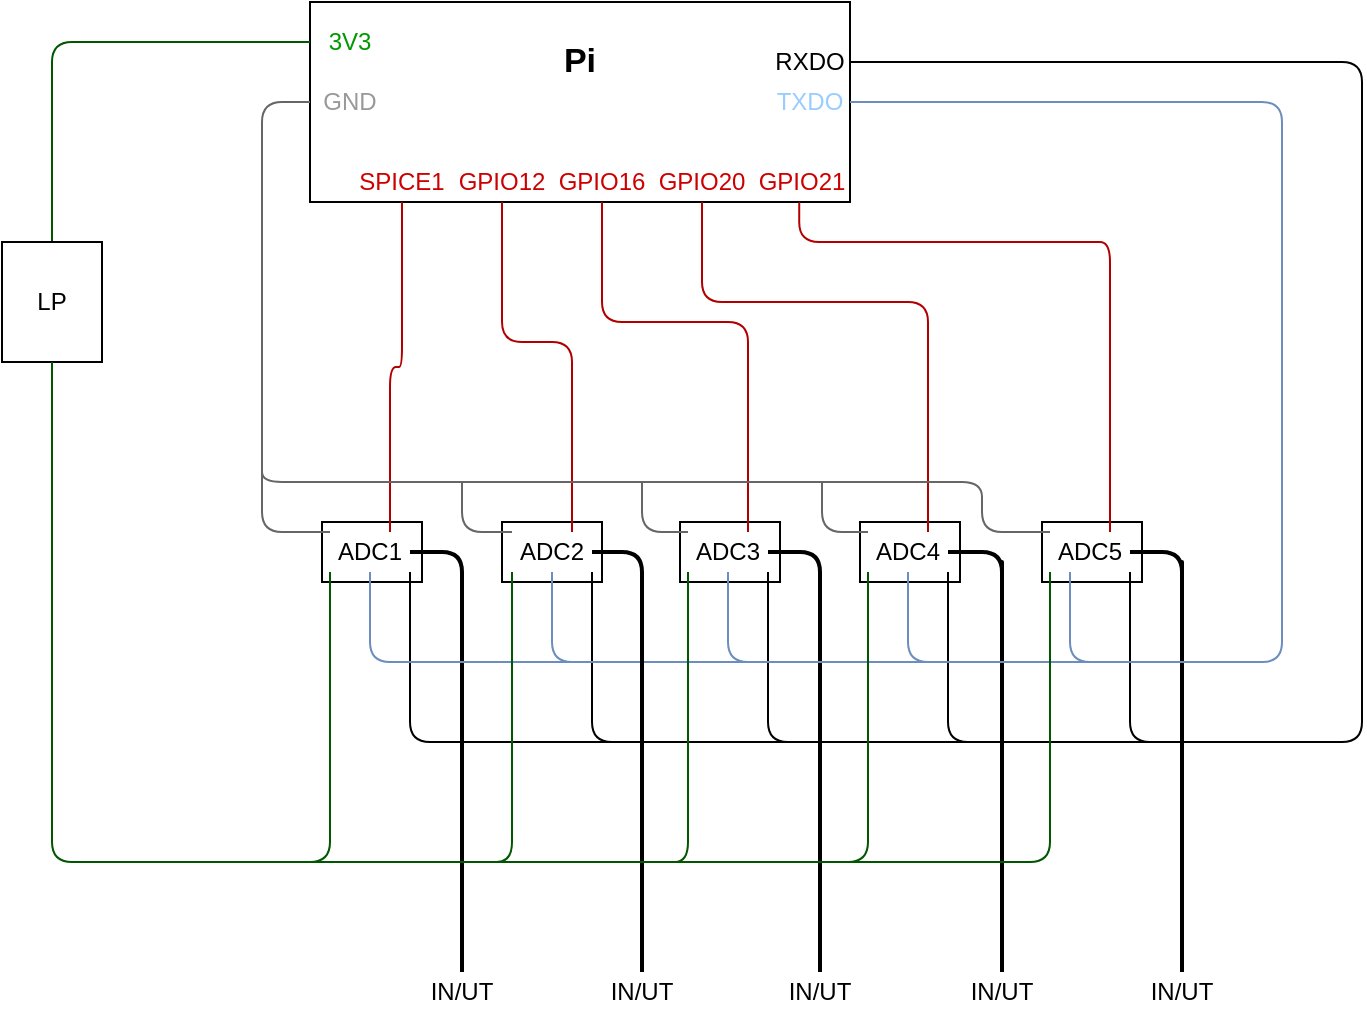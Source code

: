 <mxfile version="14.2.3" type="google"><diagram id="xXIr0CGiCb7SjamdmRSU" name="Page-1"><mxGraphModel dx="1434" dy="766" grid="1" gridSize="10" guides="1" tooltips="1" connect="1" arrows="1" fold="1" page="1" pageScale="1" pageWidth="827" pageHeight="1169" math="0" shadow="0"><root><mxCell id="0"/><mxCell id="1" parent="0"/><mxCell id="Fr9X4LuyM9GtlXNdpszm-6" value="" style="group" vertex="1" connectable="0" parent="1"><mxGeometry x="210" y="350" width="50" height="30" as="geometry"/></mxCell><mxCell id="Fr9X4LuyM9GtlXNdpszm-4" value="" style="rounded=0;whiteSpace=wrap;html=1;" vertex="1" parent="Fr9X4LuyM9GtlXNdpszm-6"><mxGeometry width="50" height="30" as="geometry"/></mxCell><mxCell id="Fr9X4LuyM9GtlXNdpszm-5" value="ADC1" style="text;html=1;strokeColor=none;fillColor=none;align=center;verticalAlign=middle;whiteSpace=wrap;rounded=0;" vertex="1" parent="Fr9X4LuyM9GtlXNdpszm-6"><mxGeometry x="4" y="5" width="40" height="20" as="geometry"/></mxCell><mxCell id="Fr9X4LuyM9GtlXNdpszm-7" value="" style="group" vertex="1" connectable="0" parent="1"><mxGeometry x="300" y="350" width="50" height="30" as="geometry"/></mxCell><mxCell id="Fr9X4LuyM9GtlXNdpszm-8" value="" style="rounded=0;whiteSpace=wrap;html=1;" vertex="1" parent="Fr9X4LuyM9GtlXNdpszm-7"><mxGeometry width="50" height="30" as="geometry"/></mxCell><mxCell id="Fr9X4LuyM9GtlXNdpszm-9" value="ADC2" style="text;html=1;strokeColor=none;fillColor=none;align=center;verticalAlign=middle;whiteSpace=wrap;rounded=0;" vertex="1" parent="Fr9X4LuyM9GtlXNdpszm-7"><mxGeometry x="5" y="5" width="40" height="20" as="geometry"/></mxCell><mxCell id="Fr9X4LuyM9GtlXNdpszm-10" value="" style="group" vertex="1" connectable="0" parent="1"><mxGeometry x="389" y="350" width="50" height="30" as="geometry"/></mxCell><mxCell id="Fr9X4LuyM9GtlXNdpszm-11" value="" style="rounded=0;whiteSpace=wrap;html=1;" vertex="1" parent="Fr9X4LuyM9GtlXNdpszm-10"><mxGeometry width="50" height="30" as="geometry"/></mxCell><mxCell id="Fr9X4LuyM9GtlXNdpszm-12" value="ADC3" style="text;html=1;strokeColor=none;fillColor=none;align=center;verticalAlign=middle;whiteSpace=wrap;rounded=0;" vertex="1" parent="Fr9X4LuyM9GtlXNdpszm-10"><mxGeometry x="4" y="5" width="40" height="20" as="geometry"/></mxCell><mxCell id="Fr9X4LuyM9GtlXNdpszm-76" style="edgeStyle=orthogonalEdgeStyle;rounded=1;orthogonalLoop=1;jettySize=auto;html=1;endArrow=none;endFill=0;fontColor=#999999;strokeWidth=2;" edge="1" parent="1" source="Fr9X4LuyM9GtlXNdpszm-85"><mxGeometry relative="1" as="geometry"><mxPoint x="550" y="569" as="targetPoint"/><Array as="points"><mxPoint x="550" y="365"/><mxPoint x="550" y="569"/></Array></mxGeometry></mxCell><mxCell id="Fr9X4LuyM9GtlXNdpszm-13" value="" style="group" vertex="1" connectable="0" parent="1"><mxGeometry x="479" y="350" width="50" height="30" as="geometry"/></mxCell><mxCell id="Fr9X4LuyM9GtlXNdpszm-14" value="" style="rounded=0;whiteSpace=wrap;html=1;" vertex="1" parent="Fr9X4LuyM9GtlXNdpszm-13"><mxGeometry width="50" height="30" as="geometry"/></mxCell><mxCell id="Fr9X4LuyM9GtlXNdpszm-15" value="ADC4" style="text;html=1;strokeColor=none;fillColor=none;align=center;verticalAlign=middle;whiteSpace=wrap;rounded=0;" vertex="1" parent="Fr9X4LuyM9GtlXNdpszm-13"><mxGeometry x="4" y="5" width="40" height="20" as="geometry"/></mxCell><mxCell id="Fr9X4LuyM9GtlXNdpszm-77" style="edgeStyle=orthogonalEdgeStyle;rounded=1;orthogonalLoop=1;jettySize=auto;html=1;endArrow=none;endFill=0;fontColor=#999999;strokeWidth=2;" edge="1" parent="1" source="Fr9X4LuyM9GtlXNdpszm-86"><mxGeometry relative="1" as="geometry"><mxPoint x="640" y="570" as="targetPoint"/><Array as="points"><mxPoint x="640" y="365"/><mxPoint x="640" y="570"/></Array></mxGeometry></mxCell><mxCell id="Fr9X4LuyM9GtlXNdpszm-16" value="" style="group" vertex="1" connectable="0" parent="1"><mxGeometry x="570" y="350" width="50" height="30" as="geometry"/></mxCell><mxCell id="Fr9X4LuyM9GtlXNdpszm-17" value="" style="rounded=0;whiteSpace=wrap;html=1;" vertex="1" parent="Fr9X4LuyM9GtlXNdpszm-16"><mxGeometry width="50" height="30" as="geometry"/></mxCell><mxCell id="Fr9X4LuyM9GtlXNdpszm-18" value="ADC5" style="text;html=1;strokeColor=none;fillColor=none;align=center;verticalAlign=middle;whiteSpace=wrap;rounded=0;" vertex="1" parent="Fr9X4LuyM9GtlXNdpszm-16"><mxGeometry x="4" y="5" width="40" height="20" as="geometry"/></mxCell><mxCell id="Fr9X4LuyM9GtlXNdpszm-79" style="edgeStyle=orthogonalEdgeStyle;rounded=1;orthogonalLoop=1;jettySize=auto;html=1;endArrow=none;endFill=0;fontColor=#999999;strokeWidth=2;" edge="1" parent="1" source="Fr9X4LuyM9GtlXNdpszm-83"><mxGeometry relative="1" as="geometry"><mxPoint x="370" y="570" as="targetPoint"/></mxGeometry></mxCell><mxCell id="Fr9X4LuyM9GtlXNdpszm-22" value="" style="group" vertex="1" connectable="0" parent="1"><mxGeometry x="354" y="90" width="120" height="150" as="geometry"/></mxCell><mxCell id="Fr9X4LuyM9GtlXNdpszm-1" value="" style="rounded=0;whiteSpace=wrap;html=1;" vertex="1" parent="Fr9X4LuyM9GtlXNdpszm-22"><mxGeometry x="-150" width="270" height="100" as="geometry"/></mxCell><mxCell id="Fr9X4LuyM9GtlXNdpszm-29" value="RXDO" style="text;html=1;strokeColor=none;fillColor=none;align=center;verticalAlign=middle;whiteSpace=wrap;rounded=0;" vertex="1" parent="Fr9X4LuyM9GtlXNdpszm-22"><mxGeometry x="80" y="20" width="40" height="20" as="geometry"/></mxCell><mxCell id="Fr9X4LuyM9GtlXNdpszm-41" value="&lt;font color=&quot;#99ccff&quot;&gt;TXDO&lt;/font&gt;" style="text;html=1;strokeColor=none;fillColor=none;align=center;verticalAlign=middle;whiteSpace=wrap;rounded=0;" vertex="1" parent="Fr9X4LuyM9GtlXNdpszm-22"><mxGeometry x="80" y="40" width="40" height="20" as="geometry"/></mxCell><mxCell id="Fr9X4LuyM9GtlXNdpszm-50" value="GPIO21" style="text;html=1;align=center;verticalAlign=middle;whiteSpace=wrap;rounded=0;fontColor=#CC0000;" vertex="1" parent="Fr9X4LuyM9GtlXNdpszm-22"><mxGeometry x="76" y="80" width="40" height="20" as="geometry"/></mxCell><mxCell id="Fr9X4LuyM9GtlXNdpszm-51" value="GPIO20" style="text;html=1;align=center;verticalAlign=middle;whiteSpace=wrap;rounded=0;fontColor=#CC0000;" vertex="1" parent="Fr9X4LuyM9GtlXNdpszm-22"><mxGeometry x="26" y="80" width="40" height="20" as="geometry"/></mxCell><mxCell id="Fr9X4LuyM9GtlXNdpszm-75" value="&lt;font&gt;GND&lt;/font&gt;" style="text;html=1;strokeColor=none;fillColor=none;align=center;verticalAlign=middle;whiteSpace=wrap;rounded=0;fontColor=#999999;labelBackgroundColor=#ffffff;" vertex="1" parent="Fr9X4LuyM9GtlXNdpszm-22"><mxGeometry x="-150" y="40" width="40" height="20" as="geometry"/></mxCell><mxCell id="Fr9X4LuyM9GtlXNdpszm-80" style="edgeStyle=orthogonalEdgeStyle;rounded=1;orthogonalLoop=1;jettySize=auto;html=1;endArrow=none;endFill=0;fontColor=#999999;strokeWidth=2;" edge="1" parent="1" source="Fr9X4LuyM9GtlXNdpszm-81"><mxGeometry relative="1" as="geometry"><mxPoint x="280" y="570" as="targetPoint"/></mxGeometry></mxCell><mxCell id="Fr9X4LuyM9GtlXNdpszm-23" style="edgeStyle=orthogonalEdgeStyle;rounded=1;orthogonalLoop=1;jettySize=auto;html=1;endArrow=none;endFill=0;entryX=1;entryY=1;entryDx=0;entryDy=0;" edge="1" parent="1" source="Fr9X4LuyM9GtlXNdpszm-1" target="Fr9X4LuyM9GtlXNdpszm-18"><mxGeometry relative="1" as="geometry"><mxPoint x="760" y="440" as="targetPoint"/><Array as="points"><mxPoint x="730" y="120"/><mxPoint x="730" y="460"/><mxPoint x="614" y="460"/></Array></mxGeometry></mxCell><mxCell id="Fr9X4LuyM9GtlXNdpszm-81" value="&lt;font color=&quot;#000000&quot;&gt;IN/UT&lt;/font&gt;" style="text;html=1;strokeColor=none;fillColor=none;align=center;verticalAlign=middle;whiteSpace=wrap;rounded=0;labelBackgroundColor=#ffffff;fontColor=#999999;" vertex="1" parent="1"><mxGeometry x="260" y="575" width="40" height="20" as="geometry"/></mxCell><mxCell id="Fr9X4LuyM9GtlXNdpszm-24" style="edgeStyle=orthogonalEdgeStyle;rounded=1;orthogonalLoop=1;jettySize=auto;html=1;exitX=1;exitY=1;exitDx=0;exitDy=0;endArrow=none;endFill=0;" edge="1" parent="1" source="Fr9X4LuyM9GtlXNdpszm-15"><mxGeometry relative="1" as="geometry"><mxPoint x="640" y="460" as="targetPoint"/><Array as="points"><mxPoint x="523" y="460"/></Array></mxGeometry></mxCell><mxCell id="Fr9X4LuyM9GtlXNdpszm-82" style="edgeStyle=orthogonalEdgeStyle;rounded=1;orthogonalLoop=1;jettySize=auto;html=1;endArrow=none;endFill=0;fontColor=#999999;strokeWidth=2;" edge="1" parent="1" source="Fr9X4LuyM9GtlXNdpszm-5" target="Fr9X4LuyM9GtlXNdpszm-81"><mxGeometry relative="1" as="geometry"><mxPoint x="280" y="570" as="targetPoint"/><mxPoint x="254" y="365" as="sourcePoint"/></mxGeometry></mxCell><mxCell id="Fr9X4LuyM9GtlXNdpszm-26" style="edgeStyle=orthogonalEdgeStyle;rounded=1;orthogonalLoop=1;jettySize=auto;html=1;exitX=1;exitY=1;exitDx=0;exitDy=0;endArrow=none;endFill=0;" edge="1" parent="1" source="Fr9X4LuyM9GtlXNdpszm-12"><mxGeometry relative="1" as="geometry"><mxPoint x="540" y="460" as="targetPoint"/><Array as="points"><mxPoint x="433" y="460"/></Array></mxGeometry></mxCell><mxCell id="Fr9X4LuyM9GtlXNdpszm-86" value="&lt;font color=&quot;#000000&quot;&gt;IN/UT&lt;/font&gt;" style="text;html=1;strokeColor=none;fillColor=none;align=center;verticalAlign=middle;whiteSpace=wrap;rounded=0;labelBackgroundColor=#ffffff;fontColor=#999999;" vertex="1" parent="1"><mxGeometry x="620" y="575" width="40" height="20" as="geometry"/></mxCell><mxCell id="Fr9X4LuyM9GtlXNdpszm-27" style="edgeStyle=orthogonalEdgeStyle;rounded=1;orthogonalLoop=1;jettySize=auto;html=1;exitX=1;exitY=1;exitDx=0;exitDy=0;endArrow=none;endFill=0;" edge="1" parent="1" source="Fr9X4LuyM9GtlXNdpszm-9"><mxGeometry relative="1" as="geometry"><mxPoint x="460" y="460" as="targetPoint"/><Array as="points"><mxPoint x="345" y="460"/></Array></mxGeometry></mxCell><mxCell id="Fr9X4LuyM9GtlXNdpszm-87" style="edgeStyle=orthogonalEdgeStyle;rounded=1;orthogonalLoop=1;jettySize=auto;html=1;endArrow=none;endFill=0;fontColor=#999999;strokeWidth=2;" edge="1" parent="1" source="Fr9X4LuyM9GtlXNdpszm-18" target="Fr9X4LuyM9GtlXNdpszm-86"><mxGeometry relative="1" as="geometry"><mxPoint x="640" y="570" as="targetPoint"/><mxPoint x="614" y="365" as="sourcePoint"/><Array as="points"/></mxGeometry></mxCell><mxCell id="Fr9X4LuyM9GtlXNdpszm-28" style="edgeStyle=orthogonalEdgeStyle;rounded=1;orthogonalLoop=1;jettySize=auto;html=1;exitX=1;exitY=1;exitDx=0;exitDy=0;endArrow=none;endFill=0;" edge="1" parent="1" source="Fr9X4LuyM9GtlXNdpszm-5"><mxGeometry relative="1" as="geometry"><mxPoint x="370" y="460" as="targetPoint"/><Array as="points"><mxPoint x="254" y="460"/></Array></mxGeometry></mxCell><mxCell id="Fr9X4LuyM9GtlXNdpszm-85" value="&lt;font color=&quot;#000000&quot;&gt;IN/UT&lt;/font&gt;" style="text;html=1;strokeColor=none;fillColor=none;align=center;verticalAlign=middle;whiteSpace=wrap;rounded=0;labelBackgroundColor=#ffffff;fontColor=#999999;" vertex="1" parent="1"><mxGeometry x="530" y="575" width="40" height="20" as="geometry"/></mxCell><mxCell id="Fr9X4LuyM9GtlXNdpszm-34" style="edgeStyle=orthogonalEdgeStyle;rounded=1;orthogonalLoop=1;jettySize=auto;html=1;endArrow=none;endFill=0;fillColor=#dae8fc;strokeColor=#6c8ebf;" edge="1" parent="1" source="Fr9X4LuyM9GtlXNdpszm-1"><mxGeometry relative="1" as="geometry"><mxPoint x="650" y="420" as="targetPoint"/><Array as="points"><mxPoint x="690" y="140"/><mxPoint x="690" y="420"/></Array></mxGeometry></mxCell><mxCell id="Fr9X4LuyM9GtlXNdpszm-88" style="edgeStyle=orthogonalEdgeStyle;rounded=1;orthogonalLoop=1;jettySize=auto;html=1;endArrow=none;endFill=0;fontColor=#999999;strokeWidth=2;" edge="1" parent="1" source="Fr9X4LuyM9GtlXNdpszm-15" target="Fr9X4LuyM9GtlXNdpszm-85"><mxGeometry relative="1" as="geometry"><mxPoint x="550" y="569" as="targetPoint"/><mxPoint x="523" y="365" as="sourcePoint"/><Array as="points"/></mxGeometry></mxCell><mxCell id="Fr9X4LuyM9GtlXNdpszm-36" style="edgeStyle=orthogonalEdgeStyle;rounded=1;orthogonalLoop=1;jettySize=auto;html=1;endArrow=none;endFill=0;fillColor=#dae8fc;strokeColor=#6c8ebf;" edge="1" parent="1" source="Fr9X4LuyM9GtlXNdpszm-18"><mxGeometry relative="1" as="geometry"><mxPoint x="660" y="420" as="targetPoint"/><Array as="points"><mxPoint x="584" y="420"/></Array></mxGeometry></mxCell><mxCell id="Fr9X4LuyM9GtlXNdpszm-84" value="&lt;font color=&quot;#000000&quot;&gt;IN/UT&lt;/font&gt;" style="text;html=1;strokeColor=none;fillColor=none;align=center;verticalAlign=middle;whiteSpace=wrap;rounded=0;labelBackgroundColor=#ffffff;fontColor=#999999;" vertex="1" parent="1"><mxGeometry x="439" y="575" width="40" height="20" as="geometry"/></mxCell><mxCell id="Fr9X4LuyM9GtlXNdpszm-37" style="edgeStyle=orthogonalEdgeStyle;rounded=1;orthogonalLoop=1;jettySize=auto;html=1;exitX=0.5;exitY=1;exitDx=0;exitDy=0;endArrow=none;endFill=0;fillColor=#dae8fc;strokeColor=#6c8ebf;" edge="1" parent="1" source="Fr9X4LuyM9GtlXNdpszm-15"><mxGeometry relative="1" as="geometry"><mxPoint x="610" y="420" as="targetPoint"/><Array as="points"><mxPoint x="503" y="420"/></Array></mxGeometry></mxCell><mxCell id="Fr9X4LuyM9GtlXNdpszm-89" style="edgeStyle=orthogonalEdgeStyle;rounded=1;orthogonalLoop=1;jettySize=auto;html=1;endArrow=none;endFill=0;fontColor=#999999;strokeWidth=2;" edge="1" parent="1" source="Fr9X4LuyM9GtlXNdpszm-12" target="Fr9X4LuyM9GtlXNdpszm-84"><mxGeometry relative="1" as="geometry"><mxPoint x="460" y="570" as="targetPoint"/><mxPoint x="433" y="365" as="sourcePoint"/></mxGeometry></mxCell><mxCell id="Fr9X4LuyM9GtlXNdpszm-38" style="edgeStyle=orthogonalEdgeStyle;rounded=1;orthogonalLoop=1;jettySize=auto;html=1;exitX=0.5;exitY=1;exitDx=0;exitDy=0;endArrow=none;endFill=0;fillColor=#dae8fc;strokeColor=#6c8ebf;" edge="1" parent="1" source="Fr9X4LuyM9GtlXNdpszm-12"><mxGeometry relative="1" as="geometry"><mxPoint x="530" y="420" as="targetPoint"/><Array as="points"><mxPoint x="413" y="420"/></Array></mxGeometry></mxCell><mxCell id="Fr9X4LuyM9GtlXNdpszm-83" value="&lt;font color=&quot;#000000&quot;&gt;IN/UT&lt;/font&gt;" style="text;html=1;strokeColor=none;fillColor=none;align=center;verticalAlign=middle;whiteSpace=wrap;rounded=0;labelBackgroundColor=#ffffff;fontColor=#999999;" vertex="1" parent="1"><mxGeometry x="350" y="575" width="40" height="20" as="geometry"/></mxCell><mxCell id="Fr9X4LuyM9GtlXNdpszm-39" style="edgeStyle=orthogonalEdgeStyle;rounded=1;orthogonalLoop=1;jettySize=auto;html=1;exitX=0.5;exitY=1;exitDx=0;exitDy=0;endArrow=none;endFill=0;fillColor=#dae8fc;strokeColor=#6c8ebf;" edge="1" parent="1" source="Fr9X4LuyM9GtlXNdpszm-9"><mxGeometry relative="1" as="geometry"><mxPoint x="430" y="420" as="targetPoint"/><Array as="points"><mxPoint x="325" y="420"/></Array></mxGeometry></mxCell><mxCell id="Fr9X4LuyM9GtlXNdpszm-90" style="edgeStyle=orthogonalEdgeStyle;rounded=1;orthogonalLoop=1;jettySize=auto;html=1;endArrow=none;endFill=0;fontColor=#999999;strokeWidth=2;" edge="1" parent="1" source="Fr9X4LuyM9GtlXNdpszm-9" target="Fr9X4LuyM9GtlXNdpszm-83"><mxGeometry relative="1" as="geometry"><mxPoint x="370" y="570" as="targetPoint"/><mxPoint x="345" y="365" as="sourcePoint"/></mxGeometry></mxCell><mxCell id="Fr9X4LuyM9GtlXNdpszm-40" style="edgeStyle=orthogonalEdgeStyle;rounded=1;orthogonalLoop=1;jettySize=auto;html=1;exitX=0.5;exitY=1;exitDx=0;exitDy=0;endArrow=none;endFill=0;fillColor=#dae8fc;strokeColor=#6c8ebf;" edge="1" parent="1" source="Fr9X4LuyM9GtlXNdpszm-5"><mxGeometry relative="1" as="geometry"><mxPoint x="350" y="420" as="targetPoint"/><Array as="points"><mxPoint x="234" y="420"/></Array></mxGeometry></mxCell><mxCell id="Fr9X4LuyM9GtlXNdpszm-43" style="edgeStyle=orthogonalEdgeStyle;rounded=1;orthogonalLoop=1;jettySize=auto;html=1;exitX=0.5;exitY=1;exitDx=0;exitDy=0;entryX=0.75;entryY=0;entryDx=0;entryDy=0;endArrow=none;endFill=0;fillColor=#e51400;strokeColor=#B20000;" edge="1" parent="1" source="Fr9X4LuyM9GtlXNdpszm-51" target="Fr9X4LuyM9GtlXNdpszm-15"><mxGeometry relative="1" as="geometry"><Array as="points"><mxPoint x="400" y="240"/><mxPoint x="513" y="240"/></Array></mxGeometry></mxCell><mxCell id="Fr9X4LuyM9GtlXNdpszm-44" style="edgeStyle=orthogonalEdgeStyle;rounded=1;orthogonalLoop=1;jettySize=auto;html=1;exitX=0.5;exitY=1;exitDx=0;exitDy=0;entryX=0.75;entryY=0;entryDx=0;entryDy=0;endArrow=none;endFill=0;fillColor=#e51400;strokeColor=#B20000;" edge="1" parent="1" source="Fr9X4LuyM9GtlXNdpszm-52" target="Fr9X4LuyM9GtlXNdpszm-12"><mxGeometry relative="1" as="geometry"><Array as="points"><mxPoint x="350" y="250"/><mxPoint x="423" y="250"/></Array></mxGeometry></mxCell><mxCell id="Fr9X4LuyM9GtlXNdpszm-46" style="edgeStyle=orthogonalEdgeStyle;rounded=1;orthogonalLoop=1;jettySize=auto;html=1;exitX=0.75;exitY=0;exitDx=0;exitDy=0;entryX=0.906;entryY=1.001;entryDx=0;entryDy=0;endArrow=none;endFill=0;entryPerimeter=0;fillColor=#e51400;strokeColor=#B20000;" edge="1" parent="1" source="Fr9X4LuyM9GtlXNdpszm-18" target="Fr9X4LuyM9GtlXNdpszm-1"><mxGeometry relative="1" as="geometry"><Array as="points"><mxPoint x="594" y="210"/><mxPoint x="449" y="210"/><mxPoint x="449" y="190"/></Array></mxGeometry></mxCell><mxCell id="Fr9X4LuyM9GtlXNdpszm-48" style="edgeStyle=orthogonalEdgeStyle;rounded=1;orthogonalLoop=1;jettySize=auto;html=1;exitX=0.75;exitY=0;exitDx=0;exitDy=0;entryX=0.5;entryY=1;entryDx=0;entryDy=0;endArrow=none;endFill=0;fillColor=#e51400;strokeColor=#B20000;" edge="1" parent="1" source="Fr9X4LuyM9GtlXNdpszm-9" target="Fr9X4LuyM9GtlXNdpszm-53"><mxGeometry relative="1" as="geometry"><Array as="points"><mxPoint x="335" y="260"/><mxPoint x="300" y="260"/></Array></mxGeometry></mxCell><mxCell id="Fr9X4LuyM9GtlXNdpszm-49" style="edgeStyle=orthogonalEdgeStyle;rounded=1;orthogonalLoop=1;jettySize=auto;html=1;exitX=0.75;exitY=0;exitDx=0;exitDy=0;entryX=0.5;entryY=1;entryDx=0;entryDy=0;endArrow=none;endFill=0;fillColor=#e51400;strokeColor=#B20000;" edge="1" parent="1" source="Fr9X4LuyM9GtlXNdpszm-5" target="Fr9X4LuyM9GtlXNdpszm-54"><mxGeometry relative="1" as="geometry"/></mxCell><mxCell id="Fr9X4LuyM9GtlXNdpszm-53" value="GPIO12" style="text;html=1;align=center;verticalAlign=middle;whiteSpace=wrap;rounded=0;fontColor=#CC0000;" vertex="1" parent="1"><mxGeometry x="280" y="170" width="40" height="20" as="geometry"/></mxCell><mxCell id="Fr9X4LuyM9GtlXNdpszm-52" value="GPIO16" style="text;html=1;align=center;verticalAlign=middle;whiteSpace=wrap;rounded=0;fontColor=#CC0000;" vertex="1" parent="1"><mxGeometry x="330" y="170" width="40" height="20" as="geometry"/></mxCell><mxCell id="Fr9X4LuyM9GtlXNdpszm-54" value="SPICE1" style="text;html=1;align=center;verticalAlign=middle;whiteSpace=wrap;rounded=0;fontColor=#CC0000;" vertex="1" parent="1"><mxGeometry x="230" y="170" width="40" height="20" as="geometry"/></mxCell><mxCell id="Fr9X4LuyM9GtlXNdpszm-55" style="edgeStyle=orthogonalEdgeStyle;rounded=1;orthogonalLoop=1;jettySize=auto;html=1;exitX=0;exitY=0.5;exitDx=0;exitDy=0;endArrow=none;endFill=0;fillColor=#008a00;strokeColor=#005700;" edge="1" parent="1" source="Fr9X4LuyM9GtlXNdpszm-74" target="Fr9X4LuyM9GtlXNdpszm-56"><mxGeometry relative="1" as="geometry"><mxPoint x="40" y="240" as="targetPoint"/></mxGeometry></mxCell><mxCell id="Fr9X4LuyM9GtlXNdpszm-56" value="" style="rounded=0;whiteSpace=wrap;html=1;" vertex="1" parent="1"><mxGeometry x="50" y="210" width="50" height="60" as="geometry"/></mxCell><mxCell id="Fr9X4LuyM9GtlXNdpszm-60" style="edgeStyle=orthogonalEdgeStyle;rounded=1;orthogonalLoop=1;jettySize=auto;html=1;exitX=0;exitY=0;exitDx=0;exitDy=0;endArrow=none;endFill=0;gradientColor=#b3b3b3;fillColor=#f5f5f5;strokeColor=#666666;" edge="1" parent="1" source="Fr9X4LuyM9GtlXNdpszm-9"><mxGeometry relative="1" as="geometry"><mxPoint x="280" y="330" as="targetPoint"/></mxGeometry></mxCell><mxCell id="Fr9X4LuyM9GtlXNdpszm-61" style="edgeStyle=orthogonalEdgeStyle;rounded=1;orthogonalLoop=1;jettySize=auto;html=1;exitX=0;exitY=0;exitDx=0;exitDy=0;endArrow=none;endFill=0;gradientColor=#b3b3b3;fillColor=#f5f5f5;strokeColor=#666666;" edge="1" parent="1" source="Fr9X4LuyM9GtlXNdpszm-12"><mxGeometry relative="1" as="geometry"><mxPoint x="370" y="330" as="targetPoint"/></mxGeometry></mxCell><mxCell id="Fr9X4LuyM9GtlXNdpszm-62" style="edgeStyle=orthogonalEdgeStyle;rounded=1;orthogonalLoop=1;jettySize=auto;html=1;exitX=0;exitY=0;exitDx=0;exitDy=0;endArrow=none;endFill=0;gradientColor=#b3b3b3;fillColor=#f5f5f5;strokeColor=#666666;" edge="1" parent="1" source="Fr9X4LuyM9GtlXNdpszm-15"><mxGeometry relative="1" as="geometry"><mxPoint x="460" y="330" as="targetPoint"/></mxGeometry></mxCell><mxCell id="Fr9X4LuyM9GtlXNdpszm-64" style="edgeStyle=orthogonalEdgeStyle;rounded=1;orthogonalLoop=1;jettySize=auto;html=1;exitX=0;exitY=0;exitDx=0;exitDy=0;endArrow=none;endFill=0;gradientColor=#b3b3b3;fillColor=#f5f5f5;strokeColor=#666666;" edge="1" parent="1" source="Fr9X4LuyM9GtlXNdpszm-18"><mxGeometry relative="1" as="geometry"><mxPoint x="180" y="320" as="targetPoint"/><Array as="points"><mxPoint x="540" y="355"/><mxPoint x="540" y="330"/></Array></mxGeometry></mxCell><mxCell id="Fr9X4LuyM9GtlXNdpszm-65" style="edgeStyle=orthogonalEdgeStyle;rounded=1;orthogonalLoop=1;jettySize=auto;html=1;exitX=0;exitY=0.5;exitDx=0;exitDy=0;endArrow=none;endFill=0;entryX=0;entryY=0;entryDx=0;entryDy=0;gradientColor=#b3b3b3;fillColor=#f5f5f5;strokeColor=#666666;" edge="1" parent="1" source="Fr9X4LuyM9GtlXNdpszm-1" target="Fr9X4LuyM9GtlXNdpszm-5"><mxGeometry relative="1" as="geometry"><mxPoint x="180" y="320" as="targetPoint"/><Array as="points"><mxPoint x="180" y="140"/><mxPoint x="180" y="355"/></Array></mxGeometry></mxCell><mxCell id="Fr9X4LuyM9GtlXNdpszm-68" style="edgeStyle=orthogonalEdgeStyle;rounded=1;orthogonalLoop=1;jettySize=auto;html=1;endArrow=none;endFill=0;entryX=0;entryY=1;entryDx=0;entryDy=0;fillColor=#008a00;strokeColor=#005700;" edge="1" parent="1" target="Fr9X4LuyM9GtlXNdpszm-18"><mxGeometry relative="1" as="geometry"><mxPoint x="560" y="510" as="targetPoint"/><mxPoint x="75" y="270" as="sourcePoint"/><Array as="points"><mxPoint x="75" y="520"/><mxPoint x="574" y="520"/></Array></mxGeometry></mxCell><mxCell id="Fr9X4LuyM9GtlXNdpszm-66" value="LP" style="text;html=1;strokeColor=none;fillColor=none;align=center;verticalAlign=middle;whiteSpace=wrap;rounded=0;" vertex="1" parent="1"><mxGeometry x="55" y="230" width="40" height="20" as="geometry"/></mxCell><mxCell id="Fr9X4LuyM9GtlXNdpszm-69" style="edgeStyle=orthogonalEdgeStyle;rounded=1;orthogonalLoop=1;jettySize=auto;html=1;exitX=0;exitY=1;exitDx=0;exitDy=0;endArrow=none;endFill=0;fillColor=#008a00;strokeColor=#005700;" edge="1" parent="1" source="Fr9X4LuyM9GtlXNdpszm-15"><mxGeometry relative="1" as="geometry"><mxPoint x="460" y="520" as="targetPoint"/><Array as="points"><mxPoint x="483" y="520"/></Array></mxGeometry></mxCell><mxCell id="Fr9X4LuyM9GtlXNdpszm-71" style="edgeStyle=orthogonalEdgeStyle;rounded=1;orthogonalLoop=1;jettySize=auto;html=1;exitX=0;exitY=1;exitDx=0;exitDy=0;endArrow=none;endFill=0;fillColor=#008a00;strokeColor=#005700;" edge="1" parent="1" source="Fr9X4LuyM9GtlXNdpszm-12"><mxGeometry relative="1" as="geometry"><mxPoint x="380" y="520" as="targetPoint"/><Array as="points"><mxPoint x="393" y="520"/></Array></mxGeometry></mxCell><mxCell id="Fr9X4LuyM9GtlXNdpszm-72" style="edgeStyle=orthogonalEdgeStyle;rounded=1;orthogonalLoop=1;jettySize=auto;html=1;exitX=0;exitY=1;exitDx=0;exitDy=0;endArrow=none;endFill=0;fillColor=#008a00;strokeColor=#005700;" edge="1" parent="1" source="Fr9X4LuyM9GtlXNdpszm-9"><mxGeometry relative="1" as="geometry"><mxPoint x="290" y="520" as="targetPoint"/><Array as="points"><mxPoint x="305" y="520"/></Array></mxGeometry></mxCell><mxCell id="Fr9X4LuyM9GtlXNdpszm-73" style="edgeStyle=orthogonalEdgeStyle;rounded=1;orthogonalLoop=1;jettySize=auto;html=1;exitX=0;exitY=1;exitDx=0;exitDy=0;endArrow=none;endFill=0;fillColor=#008a00;strokeColor=#005700;" edge="1" parent="1" source="Fr9X4LuyM9GtlXNdpszm-5"><mxGeometry relative="1" as="geometry"><mxPoint x="190" y="520" as="targetPoint"/><Array as="points"><mxPoint x="214" y="520"/></Array></mxGeometry></mxCell><mxCell id="Fr9X4LuyM9GtlXNdpszm-74" value="3V3" style="text;html=1;strokeColor=none;fillColor=none;align=center;verticalAlign=middle;whiteSpace=wrap;rounded=0;fontColor=#009900;" vertex="1" parent="1"><mxGeometry x="204" y="100" width="40" height="20" as="geometry"/></mxCell><mxCell id="Fr9X4LuyM9GtlXNdpszm-2" value="&lt;font style=&quot;font-size: 17px&quot;&gt;&lt;b&gt;Pi&lt;/b&gt;&lt;/font&gt;" style="text;html=1;strokeColor=none;fillColor=none;align=center;verticalAlign=middle;whiteSpace=wrap;rounded=0;" vertex="1" parent="1"><mxGeometry x="319" y="110" width="40" height="20" as="geometry"/></mxCell></root></mxGraphModel></diagram></mxfile>